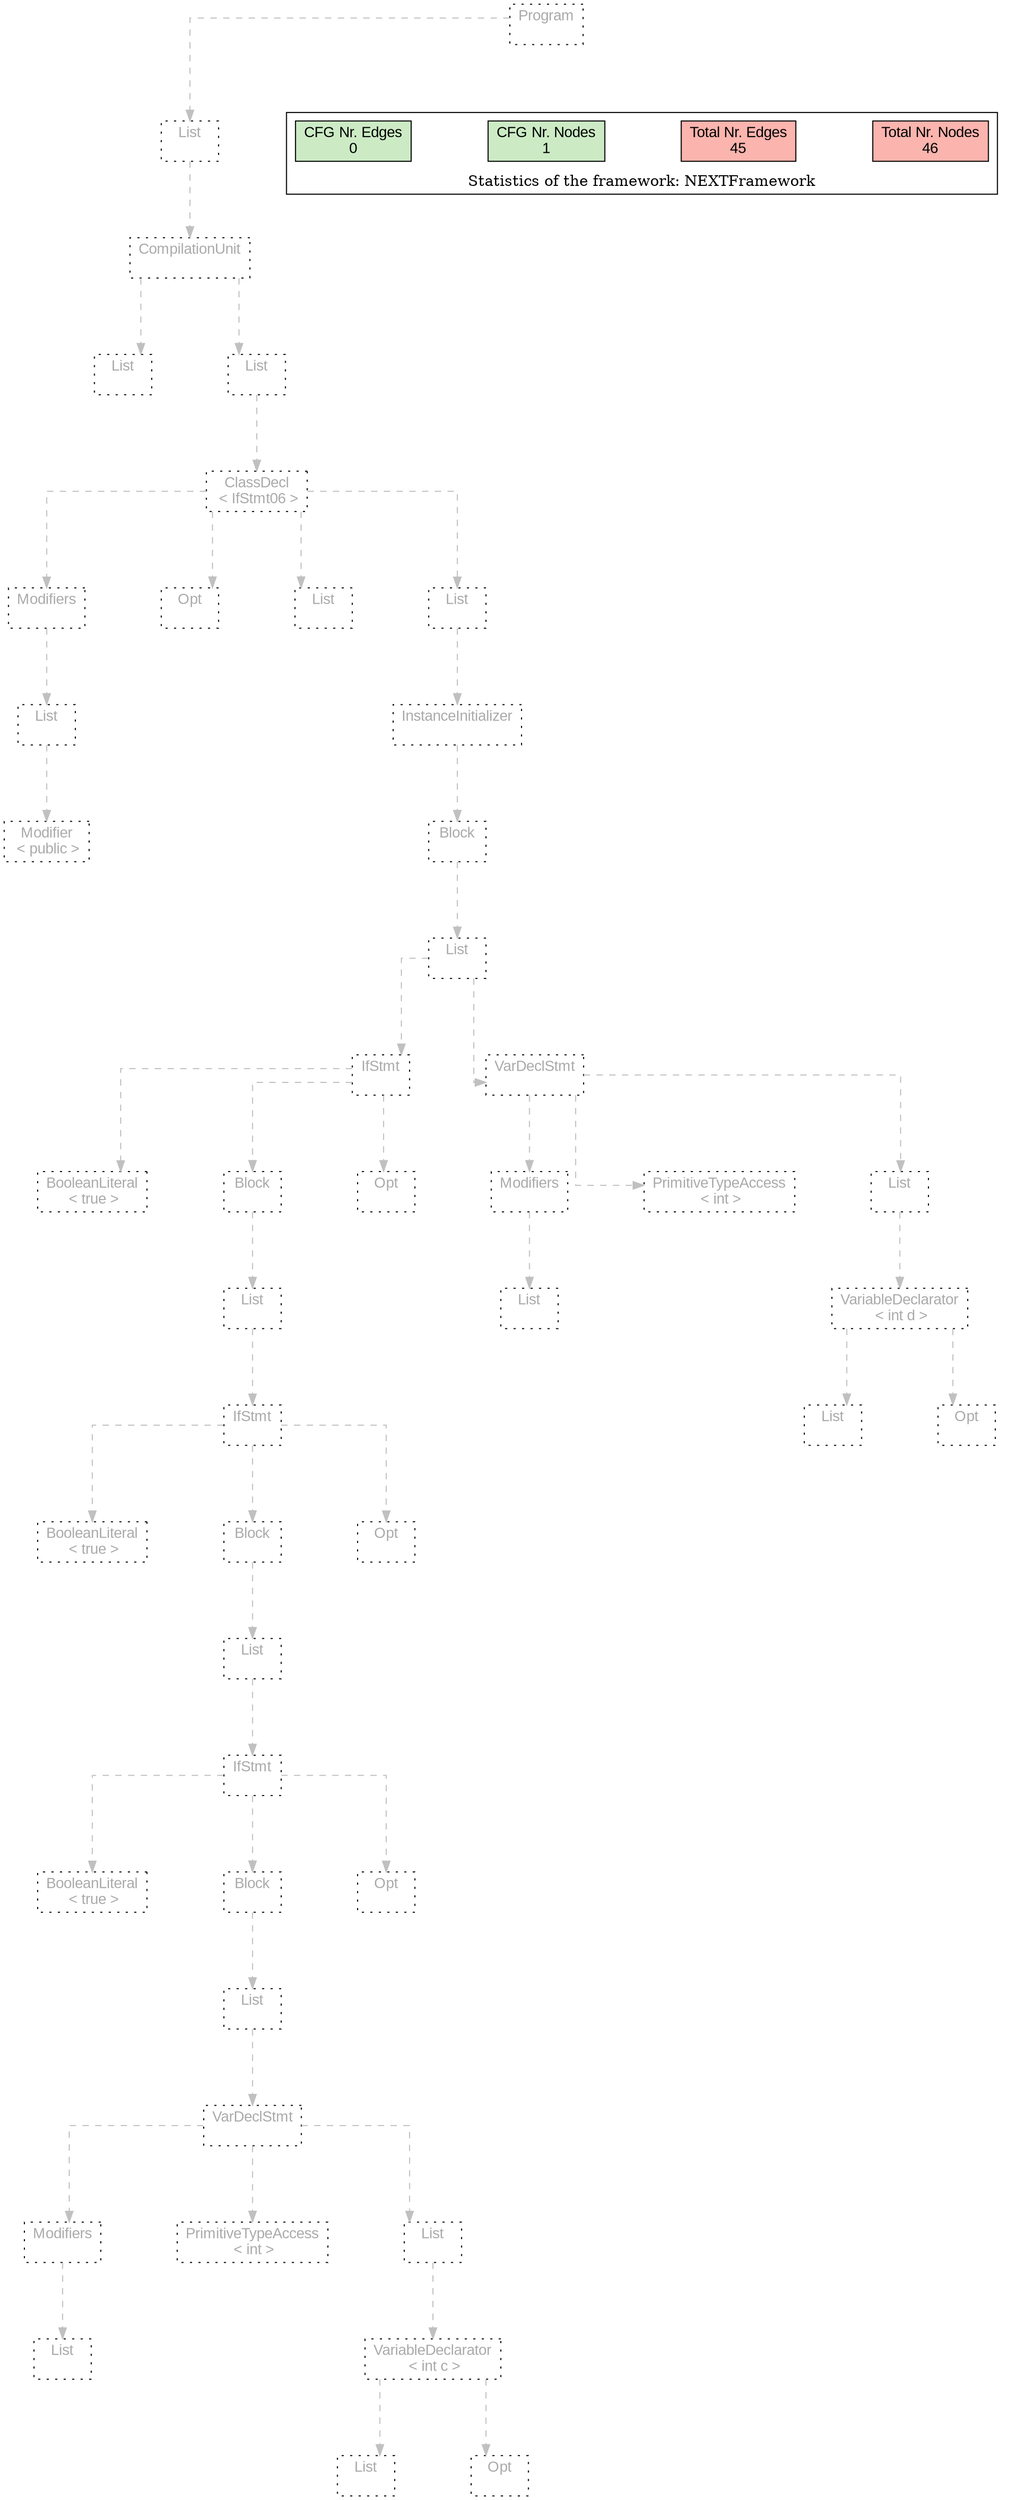 digraph G {
graph [splines=ortho, nodesep="1", ranksep="1"]
node [shape=rect, fontname=Arial];
{ rank = same; "Program[0]"}
{ rank = same; "List[1]"}
{ rank = same; "CompilationUnit[2]"}
{ rank = same; "List[3]"; "List[4]"}
{ rank = same; "ClassDecl[5]"}
{ rank = same; "Modifiers[6]"; "Opt[9]"; "List[10]"; "List[11]"}
{ rank = same; "List[7]"; "InstanceInitializer[12]"}
{ rank = same; "Modifier[8]"; "Block[13]"}
{ rank = same; "List[14]"}
{ rank = same; "IfStmt[15]"; "VarDeclStmt[38]"}
{ rank = same; "BooleanLiteral[16]"; "Block[17]"; "Opt[37]"; "Modifiers[39]"; "PrimitiveTypeAccess[41]"; "List[42]"}
{ rank = same; "List[18]"; "List[40]"; "VariableDeclarator[43]"}
{ rank = same; "IfStmt[19]"; "List[44]"; "Opt[45]"}
{ rank = same; "BooleanLiteral[20]"; "Block[21]"; "Opt[36]"}
{ rank = same; "List[22]"}
{ rank = same; "IfStmt[23]"}
{ rank = same; "BooleanLiteral[24]"; "Block[25]"; "Opt[35]"}
{ rank = same; "List[26]"}
{ rank = same; "VarDeclStmt[27]"}
{ rank = same; "Modifiers[28]"; "PrimitiveTypeAccess[30]"; "List[31]"}
{ rank = same; "List[29]"; "VariableDeclarator[32]"}
{ rank = same; "List[33]"; "Opt[34]"}
"Program[0]" [label="Program\n ", style= dotted   fillcolor="#eeeeee" fontcolor="#aaaaaa"  ]
"List[1]" [label="List\n ", style= dotted   fillcolor="#eeeeee" fontcolor="#aaaaaa"  ]
"CompilationUnit[2]" [label="CompilationUnit\n ", style= dotted   fillcolor="#eeeeee" fontcolor="#aaaaaa"  ]
"List[3]" [label="List\n ", style= dotted   fillcolor="#eeeeee" fontcolor="#aaaaaa"  ]
"List[4]" [label="List\n ", style= dotted   fillcolor="#eeeeee" fontcolor="#aaaaaa"  ]
"ClassDecl[5]" [label="ClassDecl\n < IfStmt06 >", style= dotted   fillcolor="#eeeeee" fontcolor="#aaaaaa"  ]
"Modifiers[6]" [label="Modifiers\n ", style= dotted   fillcolor="#eeeeee" fontcolor="#aaaaaa"  ]
"List[7]" [label="List\n ", style= dotted   fillcolor="#eeeeee" fontcolor="#aaaaaa"  ]
"Modifier[8]" [label="Modifier\n < public >", style= dotted   fillcolor="#eeeeee" fontcolor="#aaaaaa"  ]
"Opt[9]" [label="Opt\n ", style= dotted   fillcolor="#eeeeee" fontcolor="#aaaaaa"  ]
"List[10]" [label="List\n ", style= dotted   fillcolor="#eeeeee" fontcolor="#aaaaaa"  ]
"List[11]" [label="List\n ", style= dotted   fillcolor="#eeeeee" fontcolor="#aaaaaa"  ]
"InstanceInitializer[12]" [label="InstanceInitializer\n ", style= dotted   fillcolor="#eeeeee" fontcolor="#aaaaaa"  ]
"Block[13]" [label="Block\n ", style= dotted   fillcolor="#eeeeee" fontcolor="#aaaaaa"  ]
"List[14]" [label="List\n ", style= dotted   fillcolor="#eeeeee" fontcolor="#aaaaaa"  ]
"IfStmt[15]" [label="IfStmt\n ", style= dotted   fillcolor="#eeeeee" fontcolor="#aaaaaa"  ]
"BooleanLiteral[16]" [label="BooleanLiteral\n < true >", style= dotted   fillcolor="#eeeeee" fontcolor="#aaaaaa"  ]
"Block[17]" [label="Block\n ", style= dotted   fillcolor="#eeeeee" fontcolor="#aaaaaa"  ]
"List[18]" [label="List\n ", style= dotted   fillcolor="#eeeeee" fontcolor="#aaaaaa"  ]
"IfStmt[19]" [label="IfStmt\n ", style= dotted   fillcolor="#eeeeee" fontcolor="#aaaaaa"  ]
"BooleanLiteral[20]" [label="BooleanLiteral\n < true >", style= dotted   fillcolor="#eeeeee" fontcolor="#aaaaaa"  ]
"Block[21]" [label="Block\n ", style= dotted   fillcolor="#eeeeee" fontcolor="#aaaaaa"  ]
"List[22]" [label="List\n ", style= dotted   fillcolor="#eeeeee" fontcolor="#aaaaaa"  ]
"IfStmt[23]" [label="IfStmt\n ", style= dotted   fillcolor="#eeeeee" fontcolor="#aaaaaa"  ]
"BooleanLiteral[24]" [label="BooleanLiteral\n < true >", style= dotted   fillcolor="#eeeeee" fontcolor="#aaaaaa"  ]
"Block[25]" [label="Block\n ", style= dotted   fillcolor="#eeeeee" fontcolor="#aaaaaa"  ]
"List[26]" [label="List\n ", style= dotted   fillcolor="#eeeeee" fontcolor="#aaaaaa"  ]
"VarDeclStmt[27]" [label="VarDeclStmt\n ", style= dotted   fillcolor="#eeeeee" fontcolor="#aaaaaa"  ]
"Modifiers[28]" [label="Modifiers\n ", style= dotted   fillcolor="#eeeeee" fontcolor="#aaaaaa"  ]
"List[29]" [label="List\n ", style= dotted   fillcolor="#eeeeee" fontcolor="#aaaaaa"  ]
"PrimitiveTypeAccess[30]" [label="PrimitiveTypeAccess\n < int >", style= dotted   fillcolor="#eeeeee" fontcolor="#aaaaaa"  ]
"List[31]" [label="List\n ", style= dotted   fillcolor="#eeeeee" fontcolor="#aaaaaa"  ]
"VariableDeclarator[32]" [label="VariableDeclarator\n < int c >", style= dotted   fillcolor="#eeeeee" fontcolor="#aaaaaa"  ]
"List[33]" [label="List\n ", style= dotted   fillcolor="#eeeeee" fontcolor="#aaaaaa"  ]
"Opt[34]" [label="Opt\n ", style= dotted   fillcolor="#eeeeee" fontcolor="#aaaaaa"  ]
"Opt[35]" [label="Opt\n ", style= dotted   fillcolor="#eeeeee" fontcolor="#aaaaaa"  ]
"Opt[36]" [label="Opt\n ", style= dotted   fillcolor="#eeeeee" fontcolor="#aaaaaa"  ]
"Opt[37]" [label="Opt\n ", style= dotted   fillcolor="#eeeeee" fontcolor="#aaaaaa"  ]
"VarDeclStmt[38]" [label="VarDeclStmt\n ", style= dotted   fillcolor="#eeeeee" fontcolor="#aaaaaa"  ]
"Modifiers[39]" [label="Modifiers\n ", style= dotted   fillcolor="#eeeeee" fontcolor="#aaaaaa"  ]
"List[40]" [label="List\n ", style= dotted   fillcolor="#eeeeee" fontcolor="#aaaaaa"  ]
"PrimitiveTypeAccess[41]" [label="PrimitiveTypeAccess\n < int >", style= dotted   fillcolor="#eeeeee" fontcolor="#aaaaaa"  ]
"List[42]" [label="List\n ", style= dotted   fillcolor="#eeeeee" fontcolor="#aaaaaa"  ]
"VariableDeclarator[43]" [label="VariableDeclarator\n < int d >", style= dotted   fillcolor="#eeeeee" fontcolor="#aaaaaa"  ]
"List[44]" [label="List\n ", style= dotted   fillcolor="#eeeeee" fontcolor="#aaaaaa"  ]
"Opt[45]" [label="Opt\n ", style= dotted   fillcolor="#eeeeee" fontcolor="#aaaaaa"  ]
"CompilationUnit[2]" -> "List[3]" [style=dashed, color=gray]
"List[7]" -> "Modifier[8]" [style=dashed, color=gray]
"Modifiers[6]" -> "List[7]" [style=dashed, color=gray]
"ClassDecl[5]" -> "Modifiers[6]" [style=dashed, color=gray]
"ClassDecl[5]" -> "Opt[9]" [style=dashed, color=gray]
"ClassDecl[5]" -> "List[10]" [style=dashed, color=gray]
"IfStmt[15]" -> "BooleanLiteral[16]" [style=dashed, color=gray]
"IfStmt[19]" -> "BooleanLiteral[20]" [style=dashed, color=gray]
"IfStmt[23]" -> "BooleanLiteral[24]" [style=dashed, color=gray]
"Modifiers[28]" -> "List[29]" [style=dashed, color=gray]
"VarDeclStmt[27]" -> "Modifiers[28]" [style=dashed, color=gray]
"VarDeclStmt[27]" -> "PrimitiveTypeAccess[30]" [style=dashed, color=gray]
"VariableDeclarator[32]" -> "List[33]" [style=dashed, color=gray]
"VariableDeclarator[32]" -> "Opt[34]" [style=dashed, color=gray]
"List[31]" -> "VariableDeclarator[32]" [style=dashed, color=gray]
"VarDeclStmt[27]" -> "List[31]" [style=dashed, color=gray]
"List[26]" -> "VarDeclStmt[27]" [style=dashed, color=gray]
"Block[25]" -> "List[26]" [style=dashed, color=gray]
"IfStmt[23]" -> "Block[25]" [style=dashed, color=gray]
"IfStmt[23]" -> "Opt[35]" [style=dashed, color=gray]
"List[22]" -> "IfStmt[23]" [style=dashed, color=gray]
"Block[21]" -> "List[22]" [style=dashed, color=gray]
"IfStmt[19]" -> "Block[21]" [style=dashed, color=gray]
"IfStmt[19]" -> "Opt[36]" [style=dashed, color=gray]
"List[18]" -> "IfStmt[19]" [style=dashed, color=gray]
"Block[17]" -> "List[18]" [style=dashed, color=gray]
"IfStmt[15]" -> "Block[17]" [style=dashed, color=gray]
"IfStmt[15]" -> "Opt[37]" [style=dashed, color=gray]
"List[14]" -> "IfStmt[15]" [style=dashed, color=gray]
"Modifiers[39]" -> "List[40]" [style=dashed, color=gray]
"VarDeclStmt[38]" -> "Modifiers[39]" [style=dashed, color=gray]
"VarDeclStmt[38]" -> "PrimitiveTypeAccess[41]" [style=dashed, color=gray]
"VariableDeclarator[43]" -> "List[44]" [style=dashed, color=gray]
"VariableDeclarator[43]" -> "Opt[45]" [style=dashed, color=gray]
"List[42]" -> "VariableDeclarator[43]" [style=dashed, color=gray]
"VarDeclStmt[38]" -> "List[42]" [style=dashed, color=gray]
"List[14]" -> "VarDeclStmt[38]" [style=dashed, color=gray]
"Block[13]" -> "List[14]" [style=dashed, color=gray]
"InstanceInitializer[12]" -> "Block[13]" [style=dashed, color=gray]
"List[11]" -> "InstanceInitializer[12]" [style=dashed, color=gray]
"ClassDecl[5]" -> "List[11]" [style=dashed, color=gray]
"List[4]" -> "ClassDecl[5]" [style=dashed, color=gray]
"CompilationUnit[2]" -> "List[4]" [style=dashed, color=gray]
"List[1]" -> "CompilationUnit[2]" [style=dashed, color=gray]
"Program[0]" -> "List[1]" [style=dashed, color=gray]
"List[3]" -> "List[4]" [style=invis]
"Modifiers[6]" -> "Opt[9]" -> "List[10]" -> "List[11]" [style=invis]
"IfStmt[15]" -> "VarDeclStmt[38]" [style=invis]
"BooleanLiteral[16]" -> "Block[17]" -> "Opt[37]" [style=invis]
"BooleanLiteral[20]" -> "Block[21]" -> "Opt[36]" [style=invis]
"BooleanLiteral[24]" -> "Block[25]" -> "Opt[35]" [style=invis]
"Modifiers[28]" -> "PrimitiveTypeAccess[30]" -> "List[31]" [style=invis]
"List[33]" -> "Opt[34]" [style=invis]
"Modifiers[39]" -> "PrimitiveTypeAccess[41]" -> "List[42]" [style=invis]
"List[44]" -> "Opt[45]" [style=invis]

subgraph cluster_legend {
{node [style=filled, fillcolor=1, colorscheme="pastel13"]
Nodes [label="Total Nr. Nodes
46", fillcolor=1]
Edges [label="Total Nr. Edges
45", fillcolor=1]
NodesCFG [label="CFG Nr. Nodes
1", fillcolor=3]
EdgesCFG [label="CFG Nr. Edges
0", fillcolor=3]
Nodes-> "Program[0]" -> NodesCFG  [style="invis"]
Edges -> "Program[0]" ->EdgesCFG [style="invis"]}
label = "Statistics of the framework: NEXTFramework"
style="solid"
ranksep=0.05
nodesep=0.01
labelloc = b
len=2
}}